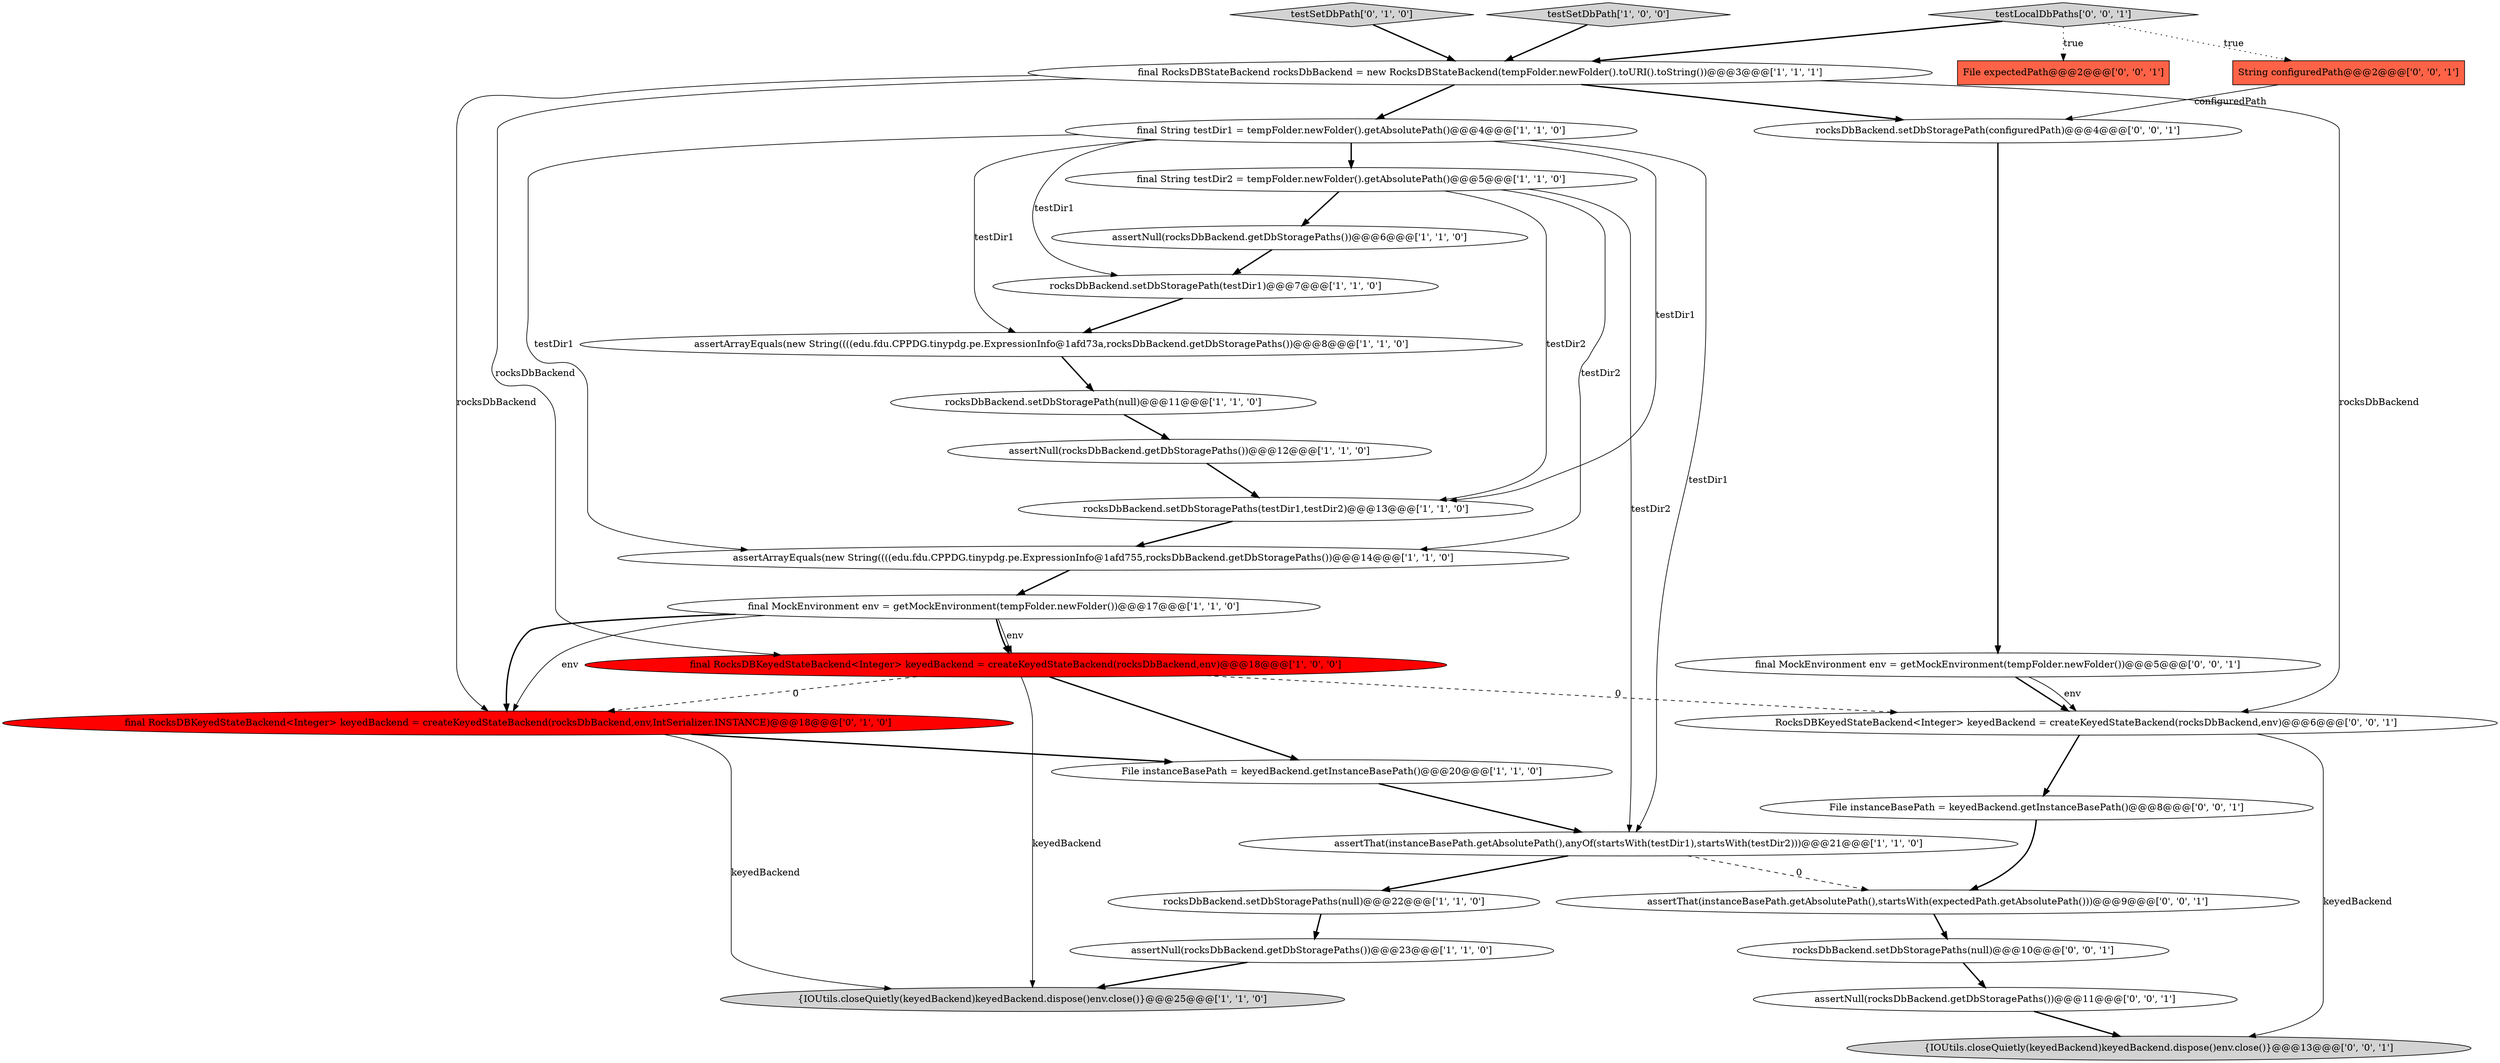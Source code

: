 digraph {
14 [style = filled, label = "rocksDbBackend.setDbStoragePaths(null)@@@22@@@['1', '1', '0']", fillcolor = white, shape = ellipse image = "AAA0AAABBB1BBB"];
17 [style = filled, label = "assertNull(rocksDbBackend.getDbStoragePaths())@@@12@@@['1', '1', '0']", fillcolor = white, shape = ellipse image = "AAA0AAABBB1BBB"];
21 [style = filled, label = "RocksDBKeyedStateBackend<Integer> keyedBackend = createKeyedStateBackend(rocksDbBackend,env)@@@6@@@['0', '0', '1']", fillcolor = white, shape = ellipse image = "AAA0AAABBB3BBB"];
29 [style = filled, label = "File expectedPath@@@2@@@['0', '0', '1']", fillcolor = tomato, shape = box image = "AAA0AAABBB3BBB"];
15 [style = filled, label = "assertThat(instanceBasePath.getAbsolutePath(),anyOf(startsWith(testDir1),startsWith(testDir2)))@@@21@@@['1', '1', '0']", fillcolor = white, shape = ellipse image = "AAA0AAABBB1BBB"];
9 [style = filled, label = "assertNull(rocksDbBackend.getDbStoragePaths())@@@23@@@['1', '1', '0']", fillcolor = white, shape = ellipse image = "AAA0AAABBB1BBB"];
28 [style = filled, label = "testLocalDbPaths['0', '0', '1']", fillcolor = lightgray, shape = diamond image = "AAA0AAABBB3BBB"];
16 [style = filled, label = "final String testDir2 = tempFolder.newFolder().getAbsolutePath()@@@5@@@['1', '1', '0']", fillcolor = white, shape = ellipse image = "AAA0AAABBB1BBB"];
2 [style = filled, label = "final RocksDBKeyedStateBackend<Integer> keyedBackend = createKeyedStateBackend(rocksDbBackend,env)@@@18@@@['1', '0', '0']", fillcolor = red, shape = ellipse image = "AAA1AAABBB1BBB"];
6 [style = filled, label = "final String testDir1 = tempFolder.newFolder().getAbsolutePath()@@@4@@@['1', '1', '0']", fillcolor = white, shape = ellipse image = "AAA0AAABBB1BBB"];
23 [style = filled, label = "{IOUtils.closeQuietly(keyedBackend)keyedBackend.dispose()env.close()}@@@13@@@['0', '0', '1']", fillcolor = lightgray, shape = ellipse image = "AAA0AAABBB3BBB"];
1 [style = filled, label = "assertNull(rocksDbBackend.getDbStoragePaths())@@@6@@@['1', '1', '0']", fillcolor = white, shape = ellipse image = "AAA0AAABBB1BBB"];
22 [style = filled, label = "rocksDbBackend.setDbStoragePaths(null)@@@10@@@['0', '0', '1']", fillcolor = white, shape = ellipse image = "AAA0AAABBB3BBB"];
30 [style = filled, label = "File instanceBasePath = keyedBackend.getInstanceBasePath()@@@8@@@['0', '0', '1']", fillcolor = white, shape = ellipse image = "AAA0AAABBB3BBB"];
18 [style = filled, label = "final RocksDBKeyedStateBackend<Integer> keyedBackend = createKeyedStateBackend(rocksDbBackend,env,IntSerializer.INSTANCE)@@@18@@@['0', '1', '0']", fillcolor = red, shape = ellipse image = "AAA1AAABBB2BBB"];
8 [style = filled, label = "rocksDbBackend.setDbStoragePath(null)@@@11@@@['1', '1', '0']", fillcolor = white, shape = ellipse image = "AAA0AAABBB1BBB"];
3 [style = filled, label = "{IOUtils.closeQuietly(keyedBackend)keyedBackend.dispose()env.close()}@@@25@@@['1', '1', '0']", fillcolor = lightgray, shape = ellipse image = "AAA0AAABBB1BBB"];
12 [style = filled, label = "assertArrayEquals(new String((((edu.fdu.CPPDG.tinypdg.pe.ExpressionInfo@1afd73a,rocksDbBackend.getDbStoragePaths())@@@8@@@['1', '1', '0']", fillcolor = white, shape = ellipse image = "AAA0AAABBB1BBB"];
24 [style = filled, label = "final MockEnvironment env = getMockEnvironment(tempFolder.newFolder())@@@5@@@['0', '0', '1']", fillcolor = white, shape = ellipse image = "AAA0AAABBB3BBB"];
4 [style = filled, label = "rocksDbBackend.setDbStoragePath(testDir1)@@@7@@@['1', '1', '0']", fillcolor = white, shape = ellipse image = "AAA0AAABBB1BBB"];
20 [style = filled, label = "String configuredPath@@@2@@@['0', '0', '1']", fillcolor = tomato, shape = box image = "AAA0AAABBB3BBB"];
27 [style = filled, label = "assertThat(instanceBasePath.getAbsolutePath(),startsWith(expectedPath.getAbsolutePath()))@@@9@@@['0', '0', '1']", fillcolor = white, shape = ellipse image = "AAA0AAABBB3BBB"];
5 [style = filled, label = "final MockEnvironment env = getMockEnvironment(tempFolder.newFolder())@@@17@@@['1', '1', '0']", fillcolor = white, shape = ellipse image = "AAA0AAABBB1BBB"];
25 [style = filled, label = "assertNull(rocksDbBackend.getDbStoragePaths())@@@11@@@['0', '0', '1']", fillcolor = white, shape = ellipse image = "AAA0AAABBB3BBB"];
26 [style = filled, label = "rocksDbBackend.setDbStoragePath(configuredPath)@@@4@@@['0', '0', '1']", fillcolor = white, shape = ellipse image = "AAA0AAABBB3BBB"];
0 [style = filled, label = "assertArrayEquals(new String((((edu.fdu.CPPDG.tinypdg.pe.ExpressionInfo@1afd755,rocksDbBackend.getDbStoragePaths())@@@14@@@['1', '1', '0']", fillcolor = white, shape = ellipse image = "AAA0AAABBB1BBB"];
11 [style = filled, label = "File instanceBasePath = keyedBackend.getInstanceBasePath()@@@20@@@['1', '1', '0']", fillcolor = white, shape = ellipse image = "AAA0AAABBB1BBB"];
7 [style = filled, label = "final RocksDBStateBackend rocksDbBackend = new RocksDBStateBackend(tempFolder.newFolder().toURI().toString())@@@3@@@['1', '1', '1']", fillcolor = white, shape = ellipse image = "AAA0AAABBB1BBB"];
19 [style = filled, label = "testSetDbPath['0', '1', '0']", fillcolor = lightgray, shape = diamond image = "AAA0AAABBB2BBB"];
13 [style = filled, label = "testSetDbPath['1', '0', '0']", fillcolor = lightgray, shape = diamond image = "AAA0AAABBB1BBB"];
10 [style = filled, label = "rocksDbBackend.setDbStoragePaths(testDir1,testDir2)@@@13@@@['1', '1', '0']", fillcolor = white, shape = ellipse image = "AAA0AAABBB1BBB"];
17->10 [style = bold, label=""];
22->25 [style = bold, label=""];
1->4 [style = bold, label=""];
7->21 [style = solid, label="rocksDbBackend"];
15->14 [style = bold, label=""];
5->2 [style = solid, label="env"];
6->4 [style = solid, label="testDir1"];
25->23 [style = bold, label=""];
28->20 [style = dotted, label="true"];
18->11 [style = bold, label=""];
30->27 [style = bold, label=""];
6->12 [style = solid, label="testDir1"];
28->7 [style = bold, label=""];
16->0 [style = solid, label="testDir2"];
5->18 [style = bold, label=""];
21->30 [style = bold, label=""];
26->24 [style = bold, label=""];
27->22 [style = bold, label=""];
11->15 [style = bold, label=""];
7->26 [style = bold, label=""];
8->17 [style = bold, label=""];
28->29 [style = dotted, label="true"];
5->2 [style = bold, label=""];
6->0 [style = solid, label="testDir1"];
18->3 [style = solid, label="keyedBackend"];
2->3 [style = solid, label="keyedBackend"];
16->1 [style = bold, label=""];
24->21 [style = bold, label=""];
5->18 [style = solid, label="env"];
6->16 [style = bold, label=""];
12->8 [style = bold, label=""];
13->7 [style = bold, label=""];
16->15 [style = solid, label="testDir2"];
2->21 [style = dashed, label="0"];
10->0 [style = bold, label=""];
7->6 [style = bold, label=""];
2->18 [style = dashed, label="0"];
4->12 [style = bold, label=""];
9->3 [style = bold, label=""];
14->9 [style = bold, label=""];
15->27 [style = dashed, label="0"];
6->10 [style = solid, label="testDir1"];
6->15 [style = solid, label="testDir1"];
7->18 [style = solid, label="rocksDbBackend"];
19->7 [style = bold, label=""];
21->23 [style = solid, label="keyedBackend"];
2->11 [style = bold, label=""];
7->2 [style = solid, label="rocksDbBackend"];
20->26 [style = solid, label="configuredPath"];
16->10 [style = solid, label="testDir2"];
0->5 [style = bold, label=""];
24->21 [style = solid, label="env"];
}
